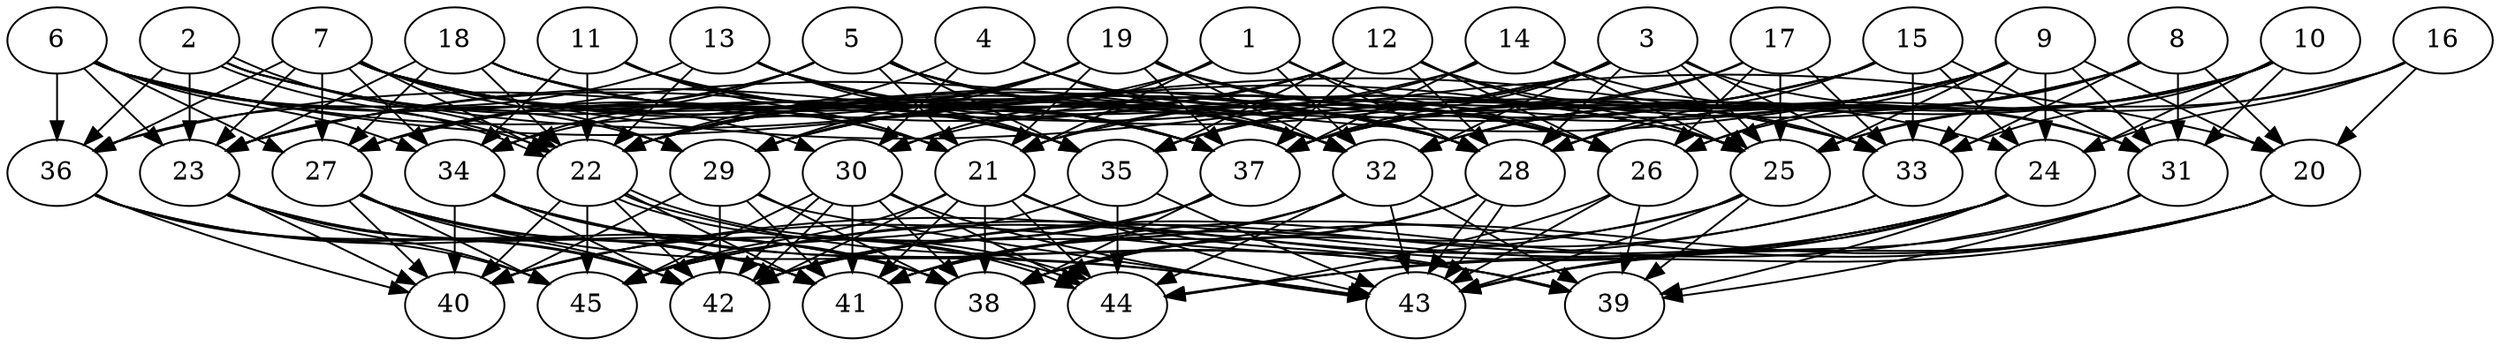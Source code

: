 // DAG automatically generated by daggen at Thu Oct  3 14:07:23 2019
// ./daggen --dot -n 45 --ccr 0.3 --fat 0.7 --regular 0.5 --density 0.9 --mindata 5242880 --maxdata 52428800 
digraph G {
  1 [size="89647787", alpha="0.20", expect_size="26894336"] 
  1 -> 21 [size ="26894336"]
  1 -> 22 [size ="26894336"]
  1 -> 26 [size ="26894336"]
  1 -> 28 [size ="26894336"]
  1 -> 30 [size ="26894336"]
  1 -> 32 [size ="26894336"]
  2 [size="51387733", alpha="0.19", expect_size="15416320"] 
  2 -> 22 [size ="15416320"]
  2 -> 22 [size ="15416320"]
  2 -> 23 [size ="15416320"]
  2 -> 25 [size ="15416320"]
  2 -> 35 [size ="15416320"]
  2 -> 36 [size ="15416320"]
  2 -> 37 [size ="15416320"]
  3 [size="95528960", alpha="0.10", expect_size="28658688"] 
  3 -> 22 [size ="28658688"]
  3 -> 23 [size ="28658688"]
  3 -> 25 [size ="28658688"]
  3 -> 25 [size ="28658688"]
  3 -> 28 [size ="28658688"]
  3 -> 31 [size ="28658688"]
  3 -> 32 [size ="28658688"]
  3 -> 33 [size ="28658688"]
  3 -> 35 [size ="28658688"]
  3 -> 37 [size ="28658688"]
  4 [size="98368853", alpha="0.07", expect_size="29510656"] 
  4 -> 22 [size ="29510656"]
  4 -> 28 [size ="29510656"]
  4 -> 30 [size ="29510656"]
  4 -> 32 [size ="29510656"]
  5 [size="163720533", alpha="0.03", expect_size="49116160"] 
  5 -> 21 [size ="49116160"]
  5 -> 23 [size ="49116160"]
  5 -> 26 [size ="49116160"]
  5 -> 27 [size ="49116160"]
  5 -> 28 [size ="49116160"]
  5 -> 32 [size ="49116160"]
  5 -> 33 [size ="49116160"]
  5 -> 34 [size ="49116160"]
  5 -> 35 [size ="49116160"]
  6 [size="148012373", alpha="0.14", expect_size="44403712"] 
  6 -> 21 [size ="44403712"]
  6 -> 22 [size ="44403712"]
  6 -> 23 [size ="44403712"]
  6 -> 27 [size ="44403712"]
  6 -> 28 [size ="44403712"]
  6 -> 29 [size ="44403712"]
  6 -> 33 [size ="44403712"]
  6 -> 34 [size ="44403712"]
  6 -> 36 [size ="44403712"]
  7 [size="83442347", alpha="0.03", expect_size="25032704"] 
  7 -> 20 [size ="25032704"]
  7 -> 21 [size ="25032704"]
  7 -> 22 [size ="25032704"]
  7 -> 23 [size ="25032704"]
  7 -> 27 [size ="25032704"]
  7 -> 28 [size ="25032704"]
  7 -> 29 [size ="25032704"]
  7 -> 30 [size ="25032704"]
  7 -> 32 [size ="25032704"]
  7 -> 34 [size ="25032704"]
  7 -> 36 [size ="25032704"]
  7 -> 37 [size ="25032704"]
  8 [size="37990400", alpha="0.19", expect_size="11397120"] 
  8 -> 20 [size ="11397120"]
  8 -> 21 [size ="11397120"]
  8 -> 26 [size ="11397120"]
  8 -> 31 [size ="11397120"]
  8 -> 32 [size ="11397120"]
  8 -> 33 [size ="11397120"]
  8 -> 37 [size ="11397120"]
  9 [size="159020373", alpha="0.13", expect_size="47706112"] 
  9 -> 20 [size ="47706112"]
  9 -> 24 [size ="47706112"]
  9 -> 25 [size ="47706112"]
  9 -> 26 [size ="47706112"]
  9 -> 27 [size ="47706112"]
  9 -> 29 [size ="47706112"]
  9 -> 30 [size ="47706112"]
  9 -> 31 [size ="47706112"]
  9 -> 32 [size ="47706112"]
  9 -> 33 [size ="47706112"]
  9 -> 35 [size ="47706112"]
  9 -> 37 [size ="47706112"]
  10 [size="112240640", alpha="0.10", expect_size="33672192"] 
  10 -> 24 [size ="33672192"]
  10 -> 25 [size ="33672192"]
  10 -> 28 [size ="33672192"]
  10 -> 31 [size ="33672192"]
  10 -> 32 [size ="33672192"]
  10 -> 33 [size ="33672192"]
  10 -> 37 [size ="33672192"]
  11 [size="24610133", alpha="0.07", expect_size="7383040"] 
  11 -> 21 [size ="7383040"]
  11 -> 22 [size ="7383040"]
  11 -> 25 [size ="7383040"]
  11 -> 34 [size ="7383040"]
  11 -> 35 [size ="7383040"]
  11 -> 37 [size ="7383040"]
  12 [size="22722560", alpha="0.17", expect_size="6816768"] 
  12 -> 25 [size ="6816768"]
  12 -> 26 [size ="6816768"]
  12 -> 28 [size ="6816768"]
  12 -> 29 [size ="6816768"]
  12 -> 33 [size ="6816768"]
  12 -> 34 [size ="6816768"]
  12 -> 35 [size ="6816768"]
  12 -> 36 [size ="6816768"]
  12 -> 37 [size ="6816768"]
  13 [size="169256960", alpha="0.20", expect_size="50777088"] 
  13 -> 22 [size ="50777088"]
  13 -> 25 [size ="50777088"]
  13 -> 32 [size ="50777088"]
  13 -> 35 [size ="50777088"]
  13 -> 36 [size ="50777088"]
  13 -> 37 [size ="50777088"]
  14 [size="86920533", alpha="0.01", expect_size="26076160"] 
  14 -> 21 [size ="26076160"]
  14 -> 23 [size ="26076160"]
  14 -> 25 [size ="26076160"]
  14 -> 31 [size ="26076160"]
  14 -> 37 [size ="26076160"]
  15 [size="140291413", alpha="0.17", expect_size="42087424"] 
  15 -> 22 [size ="42087424"]
  15 -> 24 [size ="42087424"]
  15 -> 28 [size ="42087424"]
  15 -> 29 [size ="42087424"]
  15 -> 31 [size ="42087424"]
  15 -> 33 [size ="42087424"]
  15 -> 35 [size ="42087424"]
  16 [size="165597867", alpha="0.06", expect_size="49679360"] 
  16 -> 20 [size ="49679360"]
  16 -> 24 [size ="49679360"]
  16 -> 25 [size ="49679360"]
  16 -> 28 [size ="49679360"]
  17 [size="117370880", alpha="0.03", expect_size="35211264"] 
  17 -> 22 [size ="35211264"]
  17 -> 25 [size ="35211264"]
  17 -> 26 [size ="35211264"]
  17 -> 33 [size ="35211264"]
  17 -> 37 [size ="35211264"]
  18 [size="141571413", alpha="0.10", expect_size="42471424"] 
  18 -> 22 [size ="42471424"]
  18 -> 23 [size ="42471424"]
  18 -> 26 [size ="42471424"]
  18 -> 27 [size ="42471424"]
  18 -> 32 [size ="42471424"]
  18 -> 35 [size ="42471424"]
  18 -> 37 [size ="42471424"]
  19 [size="130020693", alpha="0.14", expect_size="39006208"] 
  19 -> 21 [size ="39006208"]
  19 -> 22 [size ="39006208"]
  19 -> 24 [size ="39006208"]
  19 -> 26 [size ="39006208"]
  19 -> 27 [size ="39006208"]
  19 -> 29 [size ="39006208"]
  19 -> 32 [size ="39006208"]
  19 -> 37 [size ="39006208"]
  20 [size="78216533", alpha="0.16", expect_size="23464960"] 
  20 -> 38 [size ="23464960"]
  20 -> 41 [size ="23464960"]
  20 -> 43 [size ="23464960"]
  20 -> 44 [size ="23464960"]
  21 [size="154637653", alpha="0.08", expect_size="46391296"] 
  21 -> 38 [size ="46391296"]
  21 -> 39 [size ="46391296"]
  21 -> 41 [size ="46391296"]
  21 -> 42 [size ="46391296"]
  21 -> 43 [size ="46391296"]
  21 -> 44 [size ="46391296"]
  21 -> 45 [size ="46391296"]
  22 [size="52691627", alpha="0.03", expect_size="15807488"] 
  22 -> 39 [size ="15807488"]
  22 -> 40 [size ="15807488"]
  22 -> 41 [size ="15807488"]
  22 -> 42 [size ="15807488"]
  22 -> 44 [size ="15807488"]
  22 -> 44 [size ="15807488"]
  22 -> 45 [size ="15807488"]
  23 [size="32860160", alpha="0.09", expect_size="9858048"] 
  23 -> 38 [size ="9858048"]
  23 -> 40 [size ="9858048"]
  23 -> 41 [size ="9858048"]
  23 -> 42 [size ="9858048"]
  23 -> 45 [size ="9858048"]
  24 [size="32290133", alpha="0.04", expect_size="9687040"] 
  24 -> 39 [size ="9687040"]
  24 -> 40 [size ="9687040"]
  24 -> 42 [size ="9687040"]
  24 -> 43 [size ="9687040"]
  24 -> 44 [size ="9687040"]
  24 -> 45 [size ="9687040"]
  25 [size="43625813", alpha="0.19", expect_size="13087744"] 
  25 -> 38 [size ="13087744"]
  25 -> 39 [size ="13087744"]
  25 -> 40 [size ="13087744"]
  25 -> 43 [size ="13087744"]
  26 [size="19892907", alpha="0.10", expect_size="5967872"] 
  26 -> 39 [size ="5967872"]
  26 -> 43 [size ="5967872"]
  26 -> 44 [size ="5967872"]
  27 [size="66955947", alpha="0.09", expect_size="20086784"] 
  27 -> 40 [size ="20086784"]
  27 -> 41 [size ="20086784"]
  27 -> 42 [size ="20086784"]
  27 -> 43 [size ="20086784"]
  27 -> 44 [size ="20086784"]
  27 -> 45 [size ="20086784"]
  28 [size="86766933", alpha="0.11", expect_size="26030080"] 
  28 -> 38 [size ="26030080"]
  28 -> 41 [size ="26030080"]
  28 -> 43 [size ="26030080"]
  28 -> 43 [size ="26030080"]
  29 [size="167106560", alpha="0.11", expect_size="50131968"] 
  29 -> 38 [size ="50131968"]
  29 -> 40 [size ="50131968"]
  29 -> 41 [size ="50131968"]
  29 -> 42 [size ="50131968"]
  29 -> 43 [size ="50131968"]
  30 [size="121224533", alpha="0.03", expect_size="36367360"] 
  30 -> 38 [size ="36367360"]
  30 -> 41 [size ="36367360"]
  30 -> 42 [size ="36367360"]
  30 -> 42 [size ="36367360"]
  30 -> 43 [size ="36367360"]
  30 -> 44 [size ="36367360"]
  30 -> 45 [size ="36367360"]
  31 [size="91794773", alpha="0.16", expect_size="27538432"] 
  31 -> 39 [size ="27538432"]
  31 -> 42 [size ="27538432"]
  31 -> 43 [size ="27538432"]
  32 [size="150995627", alpha="0.10", expect_size="45298688"] 
  32 -> 39 [size ="45298688"]
  32 -> 41 [size ="45298688"]
  32 -> 42 [size ="45298688"]
  32 -> 43 [size ="45298688"]
  32 -> 44 [size ="45298688"]
  33 [size="18158933", alpha="0.03", expect_size="5447680"] 
  33 -> 41 [size ="5447680"]
  33 -> 45 [size ="5447680"]
  34 [size="85917013", alpha="0.04", expect_size="25775104"] 
  34 -> 38 [size ="25775104"]
  34 -> 39 [size ="25775104"]
  34 -> 40 [size ="25775104"]
  34 -> 42 [size ="25775104"]
  34 -> 43 [size ="25775104"]
  35 [size="120589653", alpha="0.02", expect_size="36176896"] 
  35 -> 43 [size ="36176896"]
  35 -> 44 [size ="36176896"]
  35 -> 45 [size ="36176896"]
  36 [size="111138133", alpha="0.18", expect_size="33341440"] 
  36 -> 38 [size ="33341440"]
  36 -> 40 [size ="33341440"]
  36 -> 41 [size ="33341440"]
  36 -> 42 [size ="33341440"]
  36 -> 45 [size ="33341440"]
  37 [size="30812160", alpha="0.07", expect_size="9243648"] 
  37 -> 38 [size ="9243648"]
  37 -> 40 [size ="9243648"]
  37 -> 42 [size ="9243648"]
  38 [size="102860800", alpha="0.11", expect_size="30858240"] 
  39 [size="33228800", alpha="0.10", expect_size="9968640"] 
  40 [size="120753493", alpha="0.17", expect_size="36226048"] 
  41 [size="145623040", alpha="0.01", expect_size="43686912"] 
  42 [size="114978133", alpha="0.10", expect_size="34493440"] 
  43 [size="34065067", alpha="0.01", expect_size="10219520"] 
  44 [size="54664533", alpha="0.13", expect_size="16399360"] 
  45 [size="88937813", alpha="0.09", expect_size="26681344"] 
}
